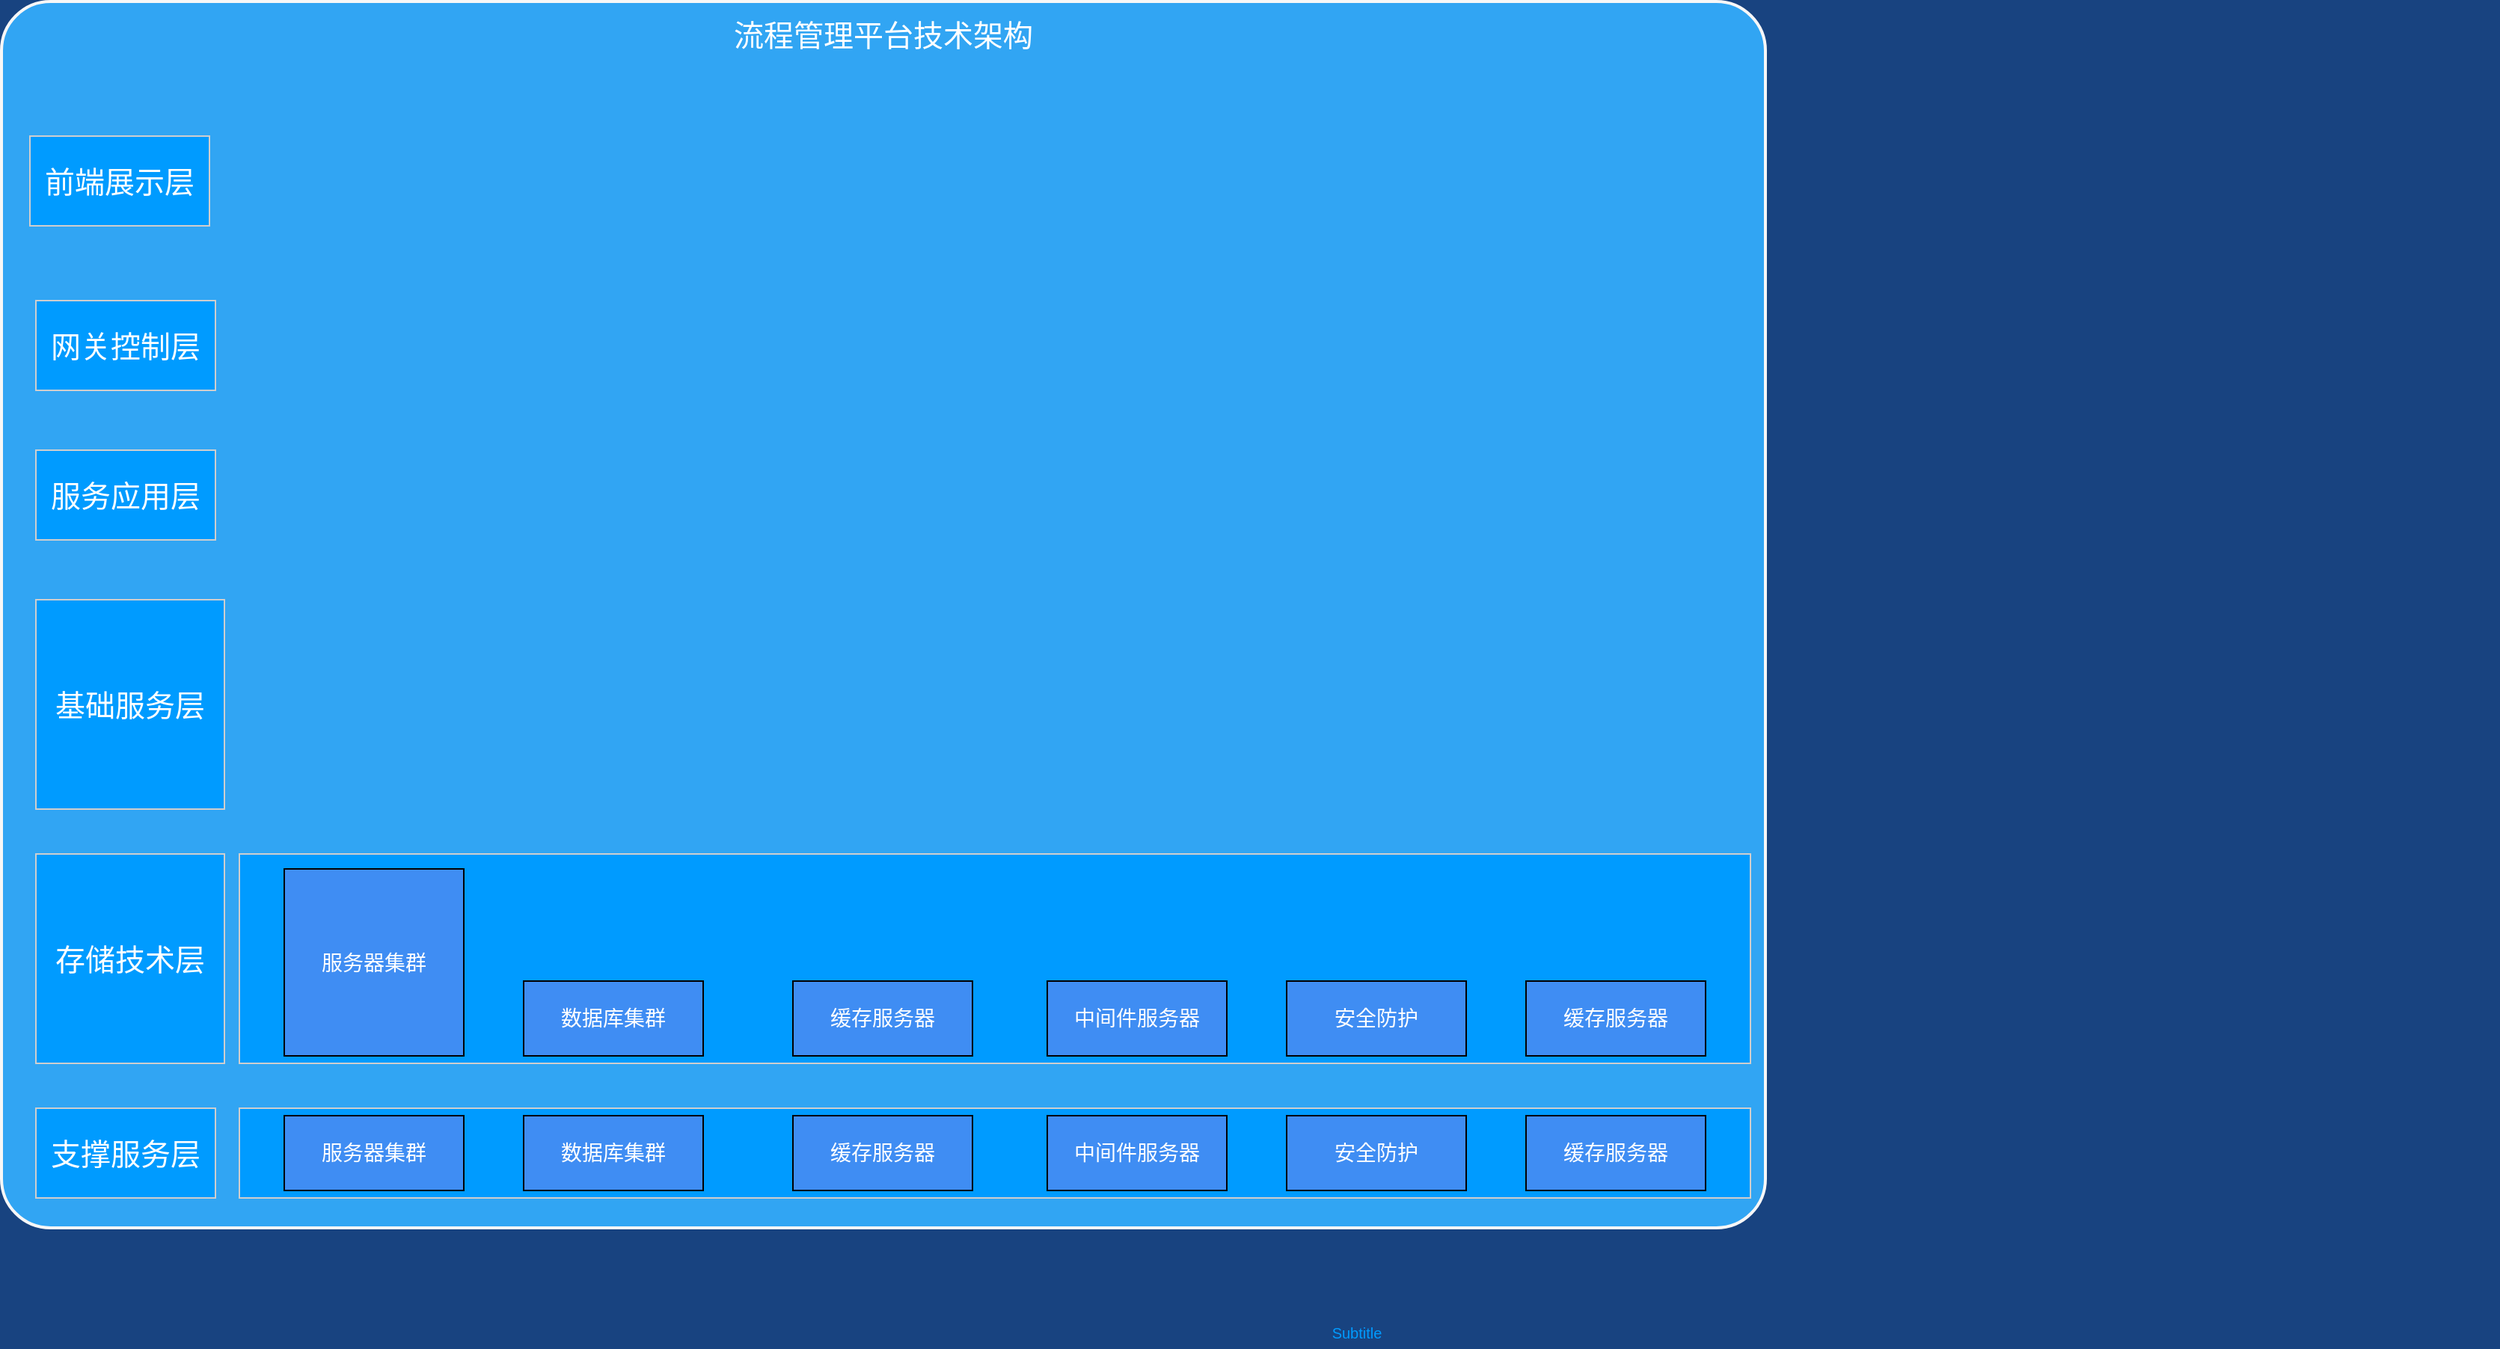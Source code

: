 <mxfile version="21.6.9" type="github">
  <diagram name="Page-1" id="7a6c530e-6e37-e111-ec74-82921da8cc10">
    <mxGraphModel dx="3224.5" dy="2326" grid="1" gridSize="10" guides="1" tooltips="1" connect="1" arrows="1" fold="1" page="1" pageScale="1.5" pageWidth="1169" pageHeight="826" background="#184380" math="0" shadow="0">
      <root>
        <mxCell id="0" style=";html=1;" />
        <mxCell id="1" style=";html=1;" parent="0" />
        <mxCell id="23046e2b9bb16c14-116" value="流程管理平台技术架构" style="whiteSpace=wrap;html=1;rounded=1;shadow=0;strokeColor=#f7f7f7;strokeWidth=2;fillColor=#31A5F3;fontSize=20;fontColor=#FFFFFF;align=center;arcSize=4;verticalAlign=top;spacingTop=4;" parent="1" vertex="1">
          <mxGeometry x="-29" y="-790" width="1179" height="820" as="geometry" />
        </mxCell>
        <mxCell id="23046e2b9bb16c14-114" value="Subtitle" style="text;html=1;strokeColor=none;fillColor=none;align=center;verticalAlign=middle;whiteSpace=wrap;rounded=0;shadow=0;fontSize=10;fontColor=#009BFF;" parent="1" vertex="1">
          <mxGeometry x="114" y="90" width="1526" height="20" as="geometry" />
        </mxCell>
        <mxCell id="UWyep0ME4qAoA4ehD5Nu-7" value="&lt;font style=&quot;font-size: 20px;&quot; color=&quot;#ffffff&quot;&gt;支撑服务层&lt;/font&gt;" style="rounded=0;whiteSpace=wrap;html=1;fillColor=#009bff;strokeColor=#cfcece;" vertex="1" parent="1">
          <mxGeometry x="-6" y="-50" width="120" height="60" as="geometry" />
        </mxCell>
        <mxCell id="UWyep0ME4qAoA4ehD5Nu-8" value="&lt;font style=&quot;font-size: 20px;&quot; color=&quot;#ffffff&quot;&gt;存储技术层&lt;/font&gt;" style="rounded=0;whiteSpace=wrap;html=1;fillColor=#009bff;strokeColor=#cfcece;" vertex="1" parent="1">
          <mxGeometry x="-6" y="-220" width="126" height="140" as="geometry" />
        </mxCell>
        <mxCell id="UWyep0ME4qAoA4ehD5Nu-11" value="&lt;font style=&quot;font-size: 20px;&quot; color=&quot;#ffffff&quot;&gt;基础服务层&lt;/font&gt;" style="rounded=0;whiteSpace=wrap;html=1;fillColor=#009bff;strokeColor=#cfcece;" vertex="1" parent="1">
          <mxGeometry x="-6" y="-390" width="126" height="140" as="geometry" />
        </mxCell>
        <mxCell id="UWyep0ME4qAoA4ehD5Nu-12" value="&lt;font style=&quot;font-size: 20px;&quot; color=&quot;#ffffff&quot;&gt;服务应用层&lt;/font&gt;" style="rounded=0;whiteSpace=wrap;html=1;fillColor=#009bff;strokeColor=#cfcece;" vertex="1" parent="1">
          <mxGeometry x="-6" y="-490" width="120" height="60" as="geometry" />
        </mxCell>
        <mxCell id="UWyep0ME4qAoA4ehD5Nu-13" value="&lt;font style=&quot;font-size: 20px;&quot; color=&quot;#ffffff&quot;&gt;网关控制层&lt;/font&gt;" style="rounded=0;whiteSpace=wrap;html=1;fillColor=#009bff;strokeColor=#cfcece;" vertex="1" parent="1">
          <mxGeometry x="-6" y="-590" width="120" height="60" as="geometry" />
        </mxCell>
        <mxCell id="UWyep0ME4qAoA4ehD5Nu-14" value="&lt;font style=&quot;font-size: 20px;&quot; color=&quot;#ffffff&quot;&gt;前端展示层&lt;/font&gt;" style="rounded=0;whiteSpace=wrap;html=1;fillColor=#009bff;strokeColor=#cfcece;" vertex="1" parent="1">
          <mxGeometry x="-10" y="-700" width="120" height="60" as="geometry" />
        </mxCell>
        <mxCell id="UWyep0ME4qAoA4ehD5Nu-22" value="" style="rounded=0;whiteSpace=wrap;html=1;fillColor=#009bff;strokeColor=#cfcece;" vertex="1" parent="1">
          <mxGeometry x="130" y="-50" width="1010" height="60" as="geometry" />
        </mxCell>
        <mxCell id="UWyep0ME4qAoA4ehD5Nu-23" value="&lt;font style=&quot;font-size: 14px;&quot; color=&quot;#ffffff&quot;&gt;服务器集群&lt;/font&gt;" style="rounded=0;whiteSpace=wrap;html=1;fillColor=#3F8DF3;" vertex="1" parent="1">
          <mxGeometry x="160" y="-45" width="120" height="50" as="geometry" />
        </mxCell>
        <mxCell id="UWyep0ME4qAoA4ehD5Nu-24" value="&lt;font style=&quot;font-size: 14px;&quot; color=&quot;#ffffff&quot;&gt;数据库集群&lt;/font&gt;" style="rounded=0;whiteSpace=wrap;html=1;fillColor=#3F8DF3;" vertex="1" parent="1">
          <mxGeometry x="320" y="-45" width="120" height="50" as="geometry" />
        </mxCell>
        <mxCell id="UWyep0ME4qAoA4ehD5Nu-25" value="&lt;font style=&quot;font-size: 14px;&quot; color=&quot;#ffffff&quot;&gt;缓存服务器&lt;/font&gt;" style="rounded=0;whiteSpace=wrap;html=1;fillColor=#3F8DF3;" vertex="1" parent="1">
          <mxGeometry x="500" y="-45" width="120" height="50" as="geometry" />
        </mxCell>
        <mxCell id="UWyep0ME4qAoA4ehD5Nu-26" value="&lt;font style=&quot;font-size: 14px;&quot; color=&quot;#ffffff&quot;&gt;中间件服务器&lt;/font&gt;" style="rounded=0;whiteSpace=wrap;html=1;fillColor=#3F8DF3;" vertex="1" parent="1">
          <mxGeometry x="670" y="-45" width="120" height="50" as="geometry" />
        </mxCell>
        <mxCell id="UWyep0ME4qAoA4ehD5Nu-27" value="&lt;font style=&quot;font-size: 14px;&quot; color=&quot;#ffffff&quot;&gt;安全防护&lt;/font&gt;" style="rounded=0;whiteSpace=wrap;html=1;fillColor=#3F8DF3;" vertex="1" parent="1">
          <mxGeometry x="830" y="-45" width="120" height="50" as="geometry" />
        </mxCell>
        <mxCell id="UWyep0ME4qAoA4ehD5Nu-28" value="&lt;font style=&quot;font-size: 14px;&quot; color=&quot;#ffffff&quot;&gt;缓存服务器&lt;/font&gt;" style="rounded=0;whiteSpace=wrap;html=1;fillColor=#3F8DF3;" vertex="1" parent="1">
          <mxGeometry x="990" y="-45" width="120" height="50" as="geometry" />
        </mxCell>
        <mxCell id="UWyep0ME4qAoA4ehD5Nu-29" value="" style="rounded=0;whiteSpace=wrap;html=1;fillColor=#009bff;strokeColor=#cfcece;" vertex="1" parent="1">
          <mxGeometry x="130" y="-220" width="1010" height="140" as="geometry" />
        </mxCell>
        <mxCell id="UWyep0ME4qAoA4ehD5Nu-30" value="&lt;font style=&quot;font-size: 14px;&quot; color=&quot;#ffffff&quot;&gt;服务器集群&lt;/font&gt;" style="rounded=0;whiteSpace=wrap;html=1;fillColor=#3F8DF3;" vertex="1" parent="1">
          <mxGeometry x="160" y="-210" width="120" height="125" as="geometry" />
        </mxCell>
        <mxCell id="UWyep0ME4qAoA4ehD5Nu-31" value="&lt;font style=&quot;font-size: 14px;&quot; color=&quot;#ffffff&quot;&gt;数据库集群&lt;/font&gt;" style="rounded=0;whiteSpace=wrap;html=1;fillColor=#3F8DF3;" vertex="1" parent="1">
          <mxGeometry x="320" y="-135" width="120" height="50" as="geometry" />
        </mxCell>
        <mxCell id="UWyep0ME4qAoA4ehD5Nu-32" value="&lt;font style=&quot;font-size: 14px;&quot; color=&quot;#ffffff&quot;&gt;缓存服务器&lt;/font&gt;" style="rounded=0;whiteSpace=wrap;html=1;fillColor=#3F8DF3;" vertex="1" parent="1">
          <mxGeometry x="500" y="-135" width="120" height="50" as="geometry" />
        </mxCell>
        <mxCell id="UWyep0ME4qAoA4ehD5Nu-33" value="&lt;font style=&quot;font-size: 14px;&quot; color=&quot;#ffffff&quot;&gt;中间件服务器&lt;/font&gt;" style="rounded=0;whiteSpace=wrap;html=1;fillColor=#3F8DF3;" vertex="1" parent="1">
          <mxGeometry x="670" y="-135" width="120" height="50" as="geometry" />
        </mxCell>
        <mxCell id="UWyep0ME4qAoA4ehD5Nu-34" value="&lt;font style=&quot;font-size: 14px;&quot; color=&quot;#ffffff&quot;&gt;安全防护&lt;/font&gt;" style="rounded=0;whiteSpace=wrap;html=1;fillColor=#3F8DF3;" vertex="1" parent="1">
          <mxGeometry x="830" y="-135" width="120" height="50" as="geometry" />
        </mxCell>
        <mxCell id="UWyep0ME4qAoA4ehD5Nu-35" value="&lt;font style=&quot;font-size: 14px;&quot; color=&quot;#ffffff&quot;&gt;缓存服务器&lt;/font&gt;" style="rounded=0;whiteSpace=wrap;html=1;fillColor=#3F8DF3;" vertex="1" parent="1">
          <mxGeometry x="990" y="-135" width="120" height="50" as="geometry" />
        </mxCell>
      </root>
    </mxGraphModel>
  </diagram>
</mxfile>
